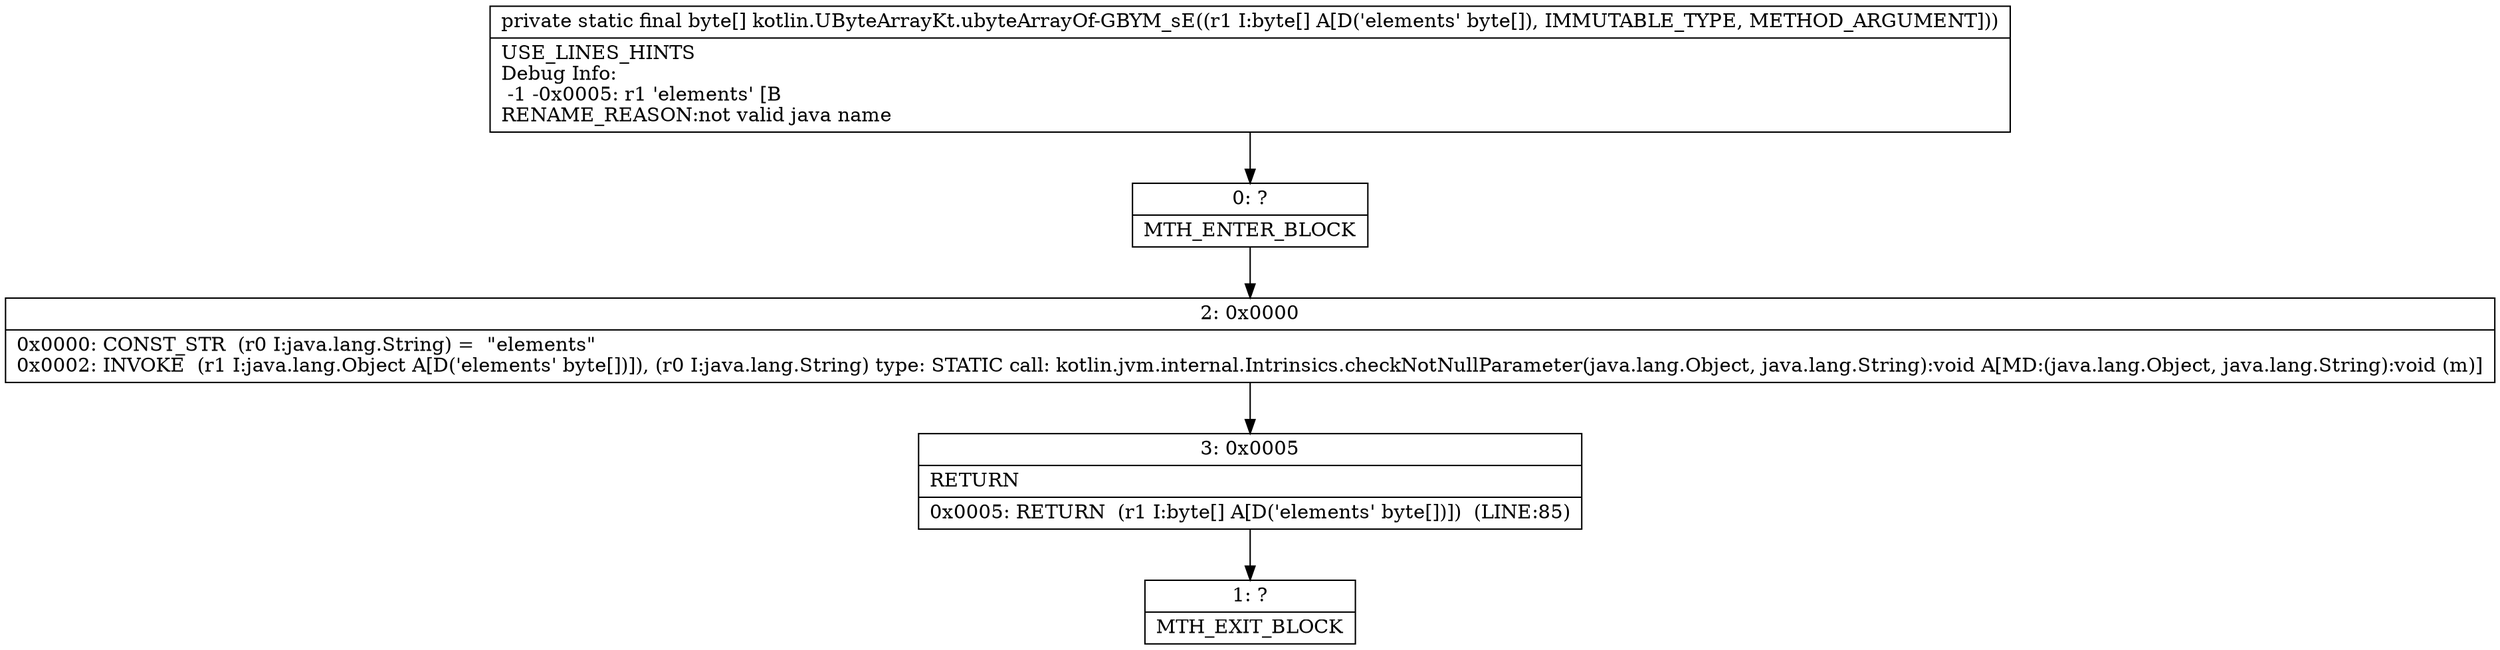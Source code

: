 digraph "CFG forkotlin.UByteArrayKt.ubyteArrayOf\-GBYM_sE([B)[B" {
Node_0 [shape=record,label="{0\:\ ?|MTH_ENTER_BLOCK\l}"];
Node_2 [shape=record,label="{2\:\ 0x0000|0x0000: CONST_STR  (r0 I:java.lang.String) =  \"elements\" \l0x0002: INVOKE  (r1 I:java.lang.Object A[D('elements' byte[])]), (r0 I:java.lang.String) type: STATIC call: kotlin.jvm.internal.Intrinsics.checkNotNullParameter(java.lang.Object, java.lang.String):void A[MD:(java.lang.Object, java.lang.String):void (m)]\l}"];
Node_3 [shape=record,label="{3\:\ 0x0005|RETURN\l|0x0005: RETURN  (r1 I:byte[] A[D('elements' byte[])])  (LINE:85)\l}"];
Node_1 [shape=record,label="{1\:\ ?|MTH_EXIT_BLOCK\l}"];
MethodNode[shape=record,label="{private static final byte[] kotlin.UByteArrayKt.ubyteArrayOf\-GBYM_sE((r1 I:byte[] A[D('elements' byte[]), IMMUTABLE_TYPE, METHOD_ARGUMENT]))  | USE_LINES_HINTS\lDebug Info:\l  \-1 \-0x0005: r1 'elements' [B\lRENAME_REASON:not valid java name\l}"];
MethodNode -> Node_0;Node_0 -> Node_2;
Node_2 -> Node_3;
Node_3 -> Node_1;
}

